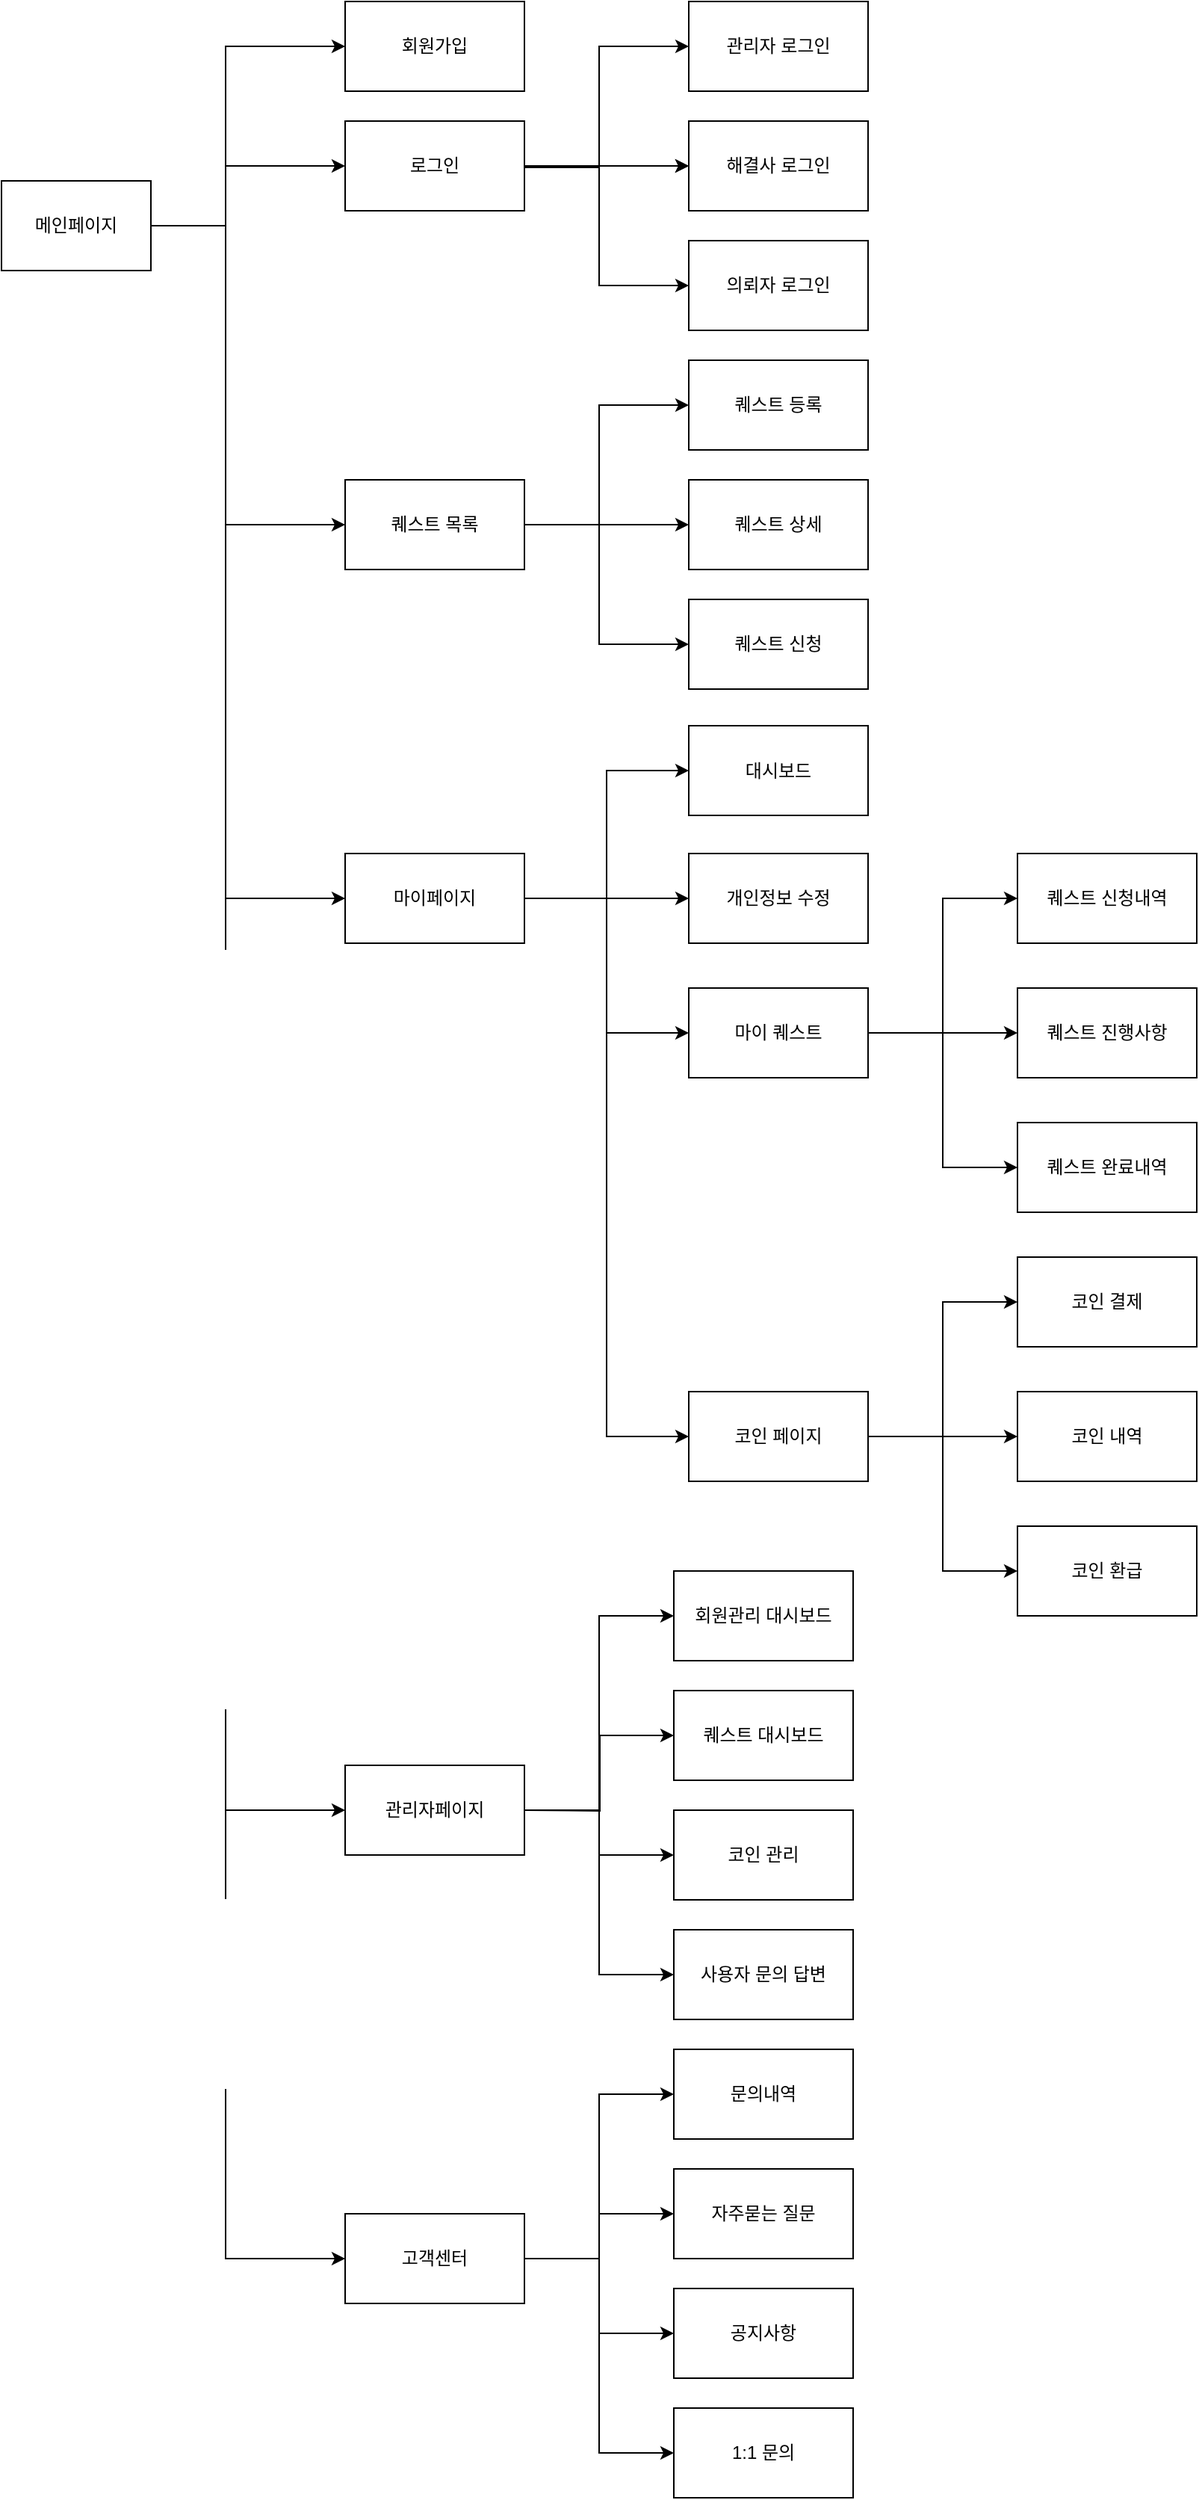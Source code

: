 <mxfile version="27.0.9">
  <diagram name="페이지-1" id="-ZLnYfSBQmYX6sYHhc2G">
    <mxGraphModel dx="1426" dy="849" grid="1" gridSize="10" guides="1" tooltips="1" connect="1" arrows="1" fold="1" page="1" pageScale="1" pageWidth="827" pageHeight="1169" math="0" shadow="0">
      <root>
        <mxCell id="0" />
        <mxCell id="1" parent="0" />
        <mxCell id="QhaAmGKr-HtIMkLcAXi7-7" value="" style="edgeStyle=orthogonalEdgeStyle;rounded=0;orthogonalLoop=1;jettySize=auto;html=1;" parent="1" source="QhaAmGKr-HtIMkLcAXi7-1" target="QhaAmGKr-HtIMkLcAXi7-2" edge="1">
          <mxGeometry relative="1" as="geometry">
            <Array as="points">
              <mxPoint x="190" y="250" />
              <mxPoint x="190" y="210" />
            </Array>
          </mxGeometry>
        </mxCell>
        <mxCell id="QhaAmGKr-HtIMkLcAXi7-8" style="edgeStyle=orthogonalEdgeStyle;rounded=0;orthogonalLoop=1;jettySize=auto;html=1;exitX=1;exitY=0.5;exitDx=0;exitDy=0;entryX=0;entryY=0.5;entryDx=0;entryDy=0;" parent="1" source="QhaAmGKr-HtIMkLcAXi7-1" target="QhaAmGKr-HtIMkLcAXi7-3" edge="1">
          <mxGeometry relative="1" as="geometry">
            <Array as="points">
              <mxPoint x="190" y="250" />
              <mxPoint x="190" y="130" />
            </Array>
          </mxGeometry>
        </mxCell>
        <mxCell id="QhaAmGKr-HtIMkLcAXi7-9" style="edgeStyle=orthogonalEdgeStyle;rounded=0;orthogonalLoop=1;jettySize=auto;html=1;exitX=1;exitY=0.633;exitDx=0;exitDy=0;entryX=0;entryY=0.5;entryDx=0;entryDy=0;exitPerimeter=0;" parent="1" source="QhaAmGKr-HtIMkLcAXi7-1" target="QhaAmGKr-HtIMkLcAXi7-4" edge="1">
          <mxGeometry relative="1" as="geometry">
            <mxPoint x="140" y="320" as="sourcePoint" />
            <Array as="points">
              <mxPoint x="140" y="250" />
              <mxPoint x="190" y="250" />
              <mxPoint x="190" y="450" />
            </Array>
          </mxGeometry>
        </mxCell>
        <mxCell id="QhaAmGKr-HtIMkLcAXi7-10" style="edgeStyle=orthogonalEdgeStyle;rounded=0;orthogonalLoop=1;jettySize=auto;html=1;entryX=0;entryY=0.5;entryDx=0;entryDy=0;exitX=1;exitY=0.5;exitDx=0;exitDy=0;" parent="1" source="QhaAmGKr-HtIMkLcAXi7-1" target="QhaAmGKr-HtIMkLcAXi7-6" edge="1">
          <mxGeometry relative="1" as="geometry">
            <mxPoint x="140" y="320" as="sourcePoint" />
            <Array as="points">
              <mxPoint x="190" y="250" />
              <mxPoint x="190" y="1610" />
            </Array>
          </mxGeometry>
        </mxCell>
        <mxCell id="QhaAmGKr-HtIMkLcAXi7-23" value="" style="edgeStyle=orthogonalEdgeStyle;rounded=0;orthogonalLoop=1;jettySize=auto;html=1;exitX=1;exitY=0.617;exitDx=0;exitDy=0;exitPerimeter=0;" parent="1" source="QhaAmGKr-HtIMkLcAXi7-1" target="QhaAmGKr-HtIMkLcAXi7-22" edge="1">
          <mxGeometry relative="1" as="geometry">
            <mxPoint x="140" y="320" as="sourcePoint" />
            <Array as="points">
              <mxPoint x="140" y="250" />
              <mxPoint x="190" y="250" />
              <mxPoint x="190" y="700" />
            </Array>
          </mxGeometry>
        </mxCell>
        <mxCell id="QhaAmGKr-HtIMkLcAXi7-1" value="메인페이지" style="rounded=0;whiteSpace=wrap;html=1;" parent="1" vertex="1">
          <mxGeometry x="40" y="220" width="100" height="60" as="geometry" />
        </mxCell>
        <mxCell id="QhaAmGKr-HtIMkLcAXi7-13" value="" style="edgeStyle=orthogonalEdgeStyle;rounded=0;orthogonalLoop=1;jettySize=auto;html=1;entryX=0;entryY=0.5;entryDx=0;entryDy=0;" parent="1" source="QhaAmGKr-HtIMkLcAXi7-2" target="QhaAmGKr-HtIMkLcAXi7-12" edge="1">
          <mxGeometry relative="1" as="geometry">
            <mxPoint x="560" y="297" as="targetPoint" />
            <Array as="points">
              <mxPoint x="440" y="210" />
              <mxPoint x="440" y="290" />
            </Array>
          </mxGeometry>
        </mxCell>
        <mxCell id="QhaAmGKr-HtIMkLcAXi7-15" value="" style="edgeStyle=orthogonalEdgeStyle;rounded=0;orthogonalLoop=1;jettySize=auto;html=1;" parent="1" source="QhaAmGKr-HtIMkLcAXi7-2" target="QhaAmGKr-HtIMkLcAXi7-14" edge="1">
          <mxGeometry relative="1" as="geometry" />
        </mxCell>
        <mxCell id="QhaAmGKr-HtIMkLcAXi7-16" value="" style="edgeStyle=orthogonalEdgeStyle;rounded=0;orthogonalLoop=1;jettySize=auto;html=1;" parent="1" source="QhaAmGKr-HtIMkLcAXi7-2" target="QhaAmGKr-HtIMkLcAXi7-14" edge="1">
          <mxGeometry relative="1" as="geometry" />
        </mxCell>
        <mxCell id="QhaAmGKr-HtIMkLcAXi7-18" value="" style="edgeStyle=orthogonalEdgeStyle;rounded=0;orthogonalLoop=1;jettySize=auto;html=1;entryX=0;entryY=0.5;entryDx=0;entryDy=0;" parent="1" target="QhaAmGKr-HtIMkLcAXi7-17" edge="1">
          <mxGeometry relative="1" as="geometry">
            <mxPoint x="380" y="210" as="sourcePoint" />
            <Array as="points">
              <mxPoint x="380" y="211" />
              <mxPoint x="440" y="211" />
              <mxPoint x="440" y="130" />
            </Array>
          </mxGeometry>
        </mxCell>
        <mxCell id="QhaAmGKr-HtIMkLcAXi7-2" value="로그인" style="rounded=0;whiteSpace=wrap;html=1;" parent="1" vertex="1">
          <mxGeometry x="270" y="180" width="120" height="60" as="geometry" />
        </mxCell>
        <mxCell id="QhaAmGKr-HtIMkLcAXi7-3" value="회원가입" style="rounded=0;whiteSpace=wrap;html=1;" parent="1" vertex="1">
          <mxGeometry x="270" y="100" width="120" height="60" as="geometry" />
        </mxCell>
        <mxCell id="QhaAmGKr-HtIMkLcAXi7-21" value="" style="edgeStyle=orthogonalEdgeStyle;rounded=0;orthogonalLoop=1;jettySize=auto;html=1;" parent="1" source="QhaAmGKr-HtIMkLcAXi7-4" target="QhaAmGKr-HtIMkLcAXi7-20" edge="1">
          <mxGeometry relative="1" as="geometry" />
        </mxCell>
        <mxCell id="QhaAmGKr-HtIMkLcAXi7-27" style="edgeStyle=orthogonalEdgeStyle;rounded=0;orthogonalLoop=1;jettySize=auto;html=1;exitX=1;exitY=0.5;exitDx=0;exitDy=0;entryX=0;entryY=0.5;entryDx=0;entryDy=0;" parent="1" source="QhaAmGKr-HtIMkLcAXi7-4" target="QhaAmGKr-HtIMkLcAXi7-26" edge="1">
          <mxGeometry relative="1" as="geometry">
            <Array as="points">
              <mxPoint x="440" y="450" />
              <mxPoint x="440" y="370" />
            </Array>
          </mxGeometry>
        </mxCell>
        <mxCell id="QhaAmGKr-HtIMkLcAXi7-4" value="퀘스트 목록" style="rounded=0;whiteSpace=wrap;html=1;" parent="1" vertex="1">
          <mxGeometry x="270" y="420" width="120" height="60" as="geometry" />
        </mxCell>
        <mxCell id="QhaAmGKr-HtIMkLcAXi7-6" value="고객센터" style="rounded=0;whiteSpace=wrap;html=1;" parent="1" vertex="1">
          <mxGeometry x="270" y="1580" width="120" height="60" as="geometry" />
        </mxCell>
        <mxCell id="QhaAmGKr-HtIMkLcAXi7-11" style="edgeStyle=orthogonalEdgeStyle;rounded=0;orthogonalLoop=1;jettySize=auto;html=1;exitX=0.5;exitY=1;exitDx=0;exitDy=0;" parent="1" edge="1">
          <mxGeometry relative="1" as="geometry">
            <mxPoint x="90" y="350" as="sourcePoint" />
            <mxPoint x="90" y="350" as="targetPoint" />
          </mxGeometry>
        </mxCell>
        <mxCell id="QhaAmGKr-HtIMkLcAXi7-12" value="의뢰자 로그인" style="rounded=0;whiteSpace=wrap;html=1;" parent="1" vertex="1">
          <mxGeometry x="500" y="260" width="120" height="60" as="geometry" />
        </mxCell>
        <mxCell id="QhaAmGKr-HtIMkLcAXi7-14" value="해결사 로그인" style="rounded=0;whiteSpace=wrap;html=1;" parent="1" vertex="1">
          <mxGeometry x="500" y="180" width="120" height="60" as="geometry" />
        </mxCell>
        <mxCell id="QhaAmGKr-HtIMkLcAXi7-17" value="관리자 로그인" style="rounded=0;whiteSpace=wrap;html=1;" parent="1" vertex="1">
          <mxGeometry x="500" y="100" width="120" height="60" as="geometry" />
        </mxCell>
        <mxCell id="QhaAmGKr-HtIMkLcAXi7-20" value="퀘스트 상세" style="rounded=0;whiteSpace=wrap;html=1;" parent="1" vertex="1">
          <mxGeometry x="500" y="420" width="120" height="60" as="geometry" />
        </mxCell>
        <mxCell id="QhaAmGKr-HtIMkLcAXi7-31" value="" style="edgeStyle=orthogonalEdgeStyle;rounded=0;orthogonalLoop=1;jettySize=auto;html=1;entryX=0;entryY=0.5;entryDx=0;entryDy=0;" parent="1" source="QhaAmGKr-HtIMkLcAXi7-22" target="QhaAmGKr-HtIMkLcAXi7-32" edge="1">
          <mxGeometry relative="1" as="geometry" />
        </mxCell>
        <mxCell id="QhaAmGKr-HtIMkLcAXi7-22" value="마이페이지" style="rounded=0;whiteSpace=wrap;html=1;" parent="1" vertex="1">
          <mxGeometry x="270" y="670" width="120" height="60" as="geometry" />
        </mxCell>
        <mxCell id="QhaAmGKr-HtIMkLcAXi7-26" value="퀘스트 등록" style="rounded=0;whiteSpace=wrap;html=1;" parent="1" vertex="1">
          <mxGeometry x="500" y="340" width="120" height="60" as="geometry" />
        </mxCell>
        <mxCell id="QhaAmGKr-HtIMkLcAXi7-28" value="퀘스트 신청" style="rounded=0;whiteSpace=wrap;html=1;" parent="1" vertex="1">
          <mxGeometry x="500" y="500" width="120" height="60" as="geometry" />
        </mxCell>
        <mxCell id="QhaAmGKr-HtIMkLcAXi7-29" style="edgeStyle=orthogonalEdgeStyle;rounded=0;orthogonalLoop=1;jettySize=auto;html=1;exitX=1;exitY=0.75;exitDx=0;exitDy=0;entryX=0;entryY=0.5;entryDx=0;entryDy=0;" parent="1" source="QhaAmGKr-HtIMkLcAXi7-4" target="QhaAmGKr-HtIMkLcAXi7-28" edge="1">
          <mxGeometry relative="1" as="geometry">
            <mxPoint x="460" y="530" as="sourcePoint" />
            <mxPoint x="570" y="450" as="targetPoint" />
            <Array as="points">
              <mxPoint x="390" y="450" />
              <mxPoint x="440" y="450" />
              <mxPoint x="440" y="530" />
            </Array>
          </mxGeometry>
        </mxCell>
        <mxCell id="QhaAmGKr-HtIMkLcAXi7-30" value="대시보드" style="rounded=0;whiteSpace=wrap;html=1;" parent="1" vertex="1">
          <mxGeometry x="500" y="584.5" width="120" height="60" as="geometry" />
        </mxCell>
        <mxCell id="QhaAmGKr-HtIMkLcAXi7-32" value="개인정보 수정" style="rounded=0;whiteSpace=wrap;html=1;" parent="1" vertex="1">
          <mxGeometry x="500" y="670" width="120" height="60" as="geometry" />
        </mxCell>
        <mxCell id="QhaAmGKr-HtIMkLcAXi7-35" style="edgeStyle=orthogonalEdgeStyle;rounded=0;orthogonalLoop=1;jettySize=auto;html=1;exitX=1;exitY=0.5;exitDx=0;exitDy=0;entryX=0;entryY=0.5;entryDx=0;entryDy=0;" parent="1" source="QhaAmGKr-HtIMkLcAXi7-33" target="QhaAmGKr-HtIMkLcAXi7-34" edge="1">
          <mxGeometry relative="1" as="geometry" />
        </mxCell>
        <mxCell id="QhaAmGKr-HtIMkLcAXi7-38" style="edgeStyle=orthogonalEdgeStyle;rounded=0;orthogonalLoop=1;jettySize=auto;html=1;exitX=1;exitY=0.5;exitDx=0;exitDy=0;entryX=0;entryY=0.5;entryDx=0;entryDy=0;" parent="1" source="QhaAmGKr-HtIMkLcAXi7-33" target="QhaAmGKr-HtIMkLcAXi7-36" edge="1">
          <mxGeometry relative="1" as="geometry" />
        </mxCell>
        <mxCell id="QhaAmGKr-HtIMkLcAXi7-40" style="edgeStyle=orthogonalEdgeStyle;rounded=0;orthogonalLoop=1;jettySize=auto;html=1;exitX=1;exitY=0.5;exitDx=0;exitDy=0;entryX=0;entryY=0.5;entryDx=0;entryDy=0;" parent="1" source="QhaAmGKr-HtIMkLcAXi7-33" target="QhaAmGKr-HtIMkLcAXi7-37" edge="1">
          <mxGeometry relative="1" as="geometry" />
        </mxCell>
        <mxCell id="QhaAmGKr-HtIMkLcAXi7-33" value="마이 퀘스트" style="rounded=0;whiteSpace=wrap;html=1;" parent="1" vertex="1">
          <mxGeometry x="500" y="760" width="120" height="60" as="geometry" />
        </mxCell>
        <mxCell id="QhaAmGKr-HtIMkLcAXi7-34" value="퀘스트 신청내역" style="rounded=0;whiteSpace=wrap;html=1;" parent="1" vertex="1">
          <mxGeometry x="720" y="670" width="120" height="60" as="geometry" />
        </mxCell>
        <mxCell id="QhaAmGKr-HtIMkLcAXi7-36" value="퀘스트 진행사항" style="rounded=0;whiteSpace=wrap;html=1;" parent="1" vertex="1">
          <mxGeometry x="720" y="760" width="120" height="60" as="geometry" />
        </mxCell>
        <mxCell id="QhaAmGKr-HtIMkLcAXi7-37" value="퀘스트 완료내역" style="rounded=0;whiteSpace=wrap;html=1;" parent="1" vertex="1">
          <mxGeometry x="720" y="850" width="120" height="60" as="geometry" />
        </mxCell>
        <mxCell id="QhaAmGKr-HtIMkLcAXi7-50" style="edgeStyle=orthogonalEdgeStyle;rounded=0;orthogonalLoop=1;jettySize=auto;html=1;exitX=1;exitY=0.5;exitDx=0;exitDy=0;entryX=0;entryY=0.5;entryDx=0;entryDy=0;" parent="1" source="QhaAmGKr-HtIMkLcAXi7-42" target="QhaAmGKr-HtIMkLcAXi7-47" edge="1">
          <mxGeometry relative="1" as="geometry" />
        </mxCell>
        <mxCell id="QhaAmGKr-HtIMkLcAXi7-51" style="edgeStyle=orthogonalEdgeStyle;rounded=0;orthogonalLoop=1;jettySize=auto;html=1;exitX=1;exitY=0.5;exitDx=0;exitDy=0;entryX=0;entryY=0.5;entryDx=0;entryDy=0;" parent="1" source="QhaAmGKr-HtIMkLcAXi7-42" target="QhaAmGKr-HtIMkLcAXi7-48" edge="1">
          <mxGeometry relative="1" as="geometry" />
        </mxCell>
        <mxCell id="QhaAmGKr-HtIMkLcAXi7-52" style="edgeStyle=orthogonalEdgeStyle;rounded=0;orthogonalLoop=1;jettySize=auto;html=1;exitX=1;exitY=0.5;exitDx=0;exitDy=0;entryX=0;entryY=0.5;entryDx=0;entryDy=0;" parent="1" source="QhaAmGKr-HtIMkLcAXi7-42" target="QhaAmGKr-HtIMkLcAXi7-49" edge="1">
          <mxGeometry relative="1" as="geometry" />
        </mxCell>
        <mxCell id="QhaAmGKr-HtIMkLcAXi7-42" value="코인 페이지" style="rounded=0;whiteSpace=wrap;html=1;" parent="1" vertex="1">
          <mxGeometry x="500" y="1030" width="120" height="60" as="geometry" />
        </mxCell>
        <mxCell id="QhaAmGKr-HtIMkLcAXi7-44" value="" style="edgeStyle=orthogonalEdgeStyle;rounded=0;orthogonalLoop=1;jettySize=auto;html=1;entryX=0;entryY=0.5;entryDx=0;entryDy=0;exitX=1;exitY=0.5;exitDx=0;exitDy=0;" parent="1" source="QhaAmGKr-HtIMkLcAXi7-22" target="QhaAmGKr-HtIMkLcAXi7-30" edge="1">
          <mxGeometry relative="1" as="geometry">
            <mxPoint x="430" y="730" as="sourcePoint" />
            <mxPoint x="540" y="730" as="targetPoint" />
          </mxGeometry>
        </mxCell>
        <mxCell id="QhaAmGKr-HtIMkLcAXi7-45" value="" style="edgeStyle=orthogonalEdgeStyle;rounded=0;orthogonalLoop=1;jettySize=auto;html=1;entryX=0;entryY=0.5;entryDx=0;entryDy=0;exitX=1;exitY=0.5;exitDx=0;exitDy=0;" parent="1" source="QhaAmGKr-HtIMkLcAXi7-22" target="QhaAmGKr-HtIMkLcAXi7-33" edge="1">
          <mxGeometry relative="1" as="geometry">
            <mxPoint x="460" y="835" as="sourcePoint" />
            <mxPoint x="570" y="750" as="targetPoint" />
          </mxGeometry>
        </mxCell>
        <mxCell id="QhaAmGKr-HtIMkLcAXi7-46" value="" style="edgeStyle=orthogonalEdgeStyle;rounded=0;orthogonalLoop=1;jettySize=auto;html=1;entryX=0;entryY=0.5;entryDx=0;entryDy=0;exitX=1;exitY=0.5;exitDx=0;exitDy=0;" parent="1" source="QhaAmGKr-HtIMkLcAXi7-22" target="QhaAmGKr-HtIMkLcAXi7-42" edge="1">
          <mxGeometry relative="1" as="geometry">
            <mxPoint x="460" y="850" as="sourcePoint" />
            <mxPoint x="570" y="940" as="targetPoint" />
          </mxGeometry>
        </mxCell>
        <mxCell id="QhaAmGKr-HtIMkLcAXi7-47" value="코인 결제" style="rounded=0;whiteSpace=wrap;html=1;" parent="1" vertex="1">
          <mxGeometry x="720" y="940" width="120" height="60" as="geometry" />
        </mxCell>
        <mxCell id="QhaAmGKr-HtIMkLcAXi7-48" value="코인 내역" style="rounded=0;whiteSpace=wrap;html=1;" parent="1" vertex="1">
          <mxGeometry x="720" y="1030" width="120" height="60" as="geometry" />
        </mxCell>
        <mxCell id="QhaAmGKr-HtIMkLcAXi7-49" value="코인 환급" style="rounded=0;whiteSpace=wrap;html=1;" parent="1" vertex="1">
          <mxGeometry x="720" y="1120" width="120" height="60" as="geometry" />
        </mxCell>
        <mxCell id="QhaAmGKr-HtIMkLcAXi7-53" value="문의내역" style="rounded=0;whiteSpace=wrap;html=1;" parent="1" vertex="1">
          <mxGeometry x="490" y="1470" width="120" height="60" as="geometry" />
        </mxCell>
        <mxCell id="QhaAmGKr-HtIMkLcAXi7-54" value="자주묻는 질문" style="rounded=0;whiteSpace=wrap;html=1;" parent="1" vertex="1">
          <mxGeometry x="490" y="1550" width="120" height="60" as="geometry" />
        </mxCell>
        <mxCell id="QhaAmGKr-HtIMkLcAXi7-55" value="공지사항" style="rounded=0;whiteSpace=wrap;html=1;" parent="1" vertex="1">
          <mxGeometry x="490" y="1630" width="120" height="60" as="geometry" />
        </mxCell>
        <mxCell id="QhaAmGKr-HtIMkLcAXi7-56" value="1:1 문의" style="rounded=0;whiteSpace=wrap;html=1;" parent="1" vertex="1">
          <mxGeometry x="490" y="1710" width="120" height="60" as="geometry" />
        </mxCell>
        <mxCell id="QhaAmGKr-HtIMkLcAXi7-57" value="관리자페이지" style="rounded=0;whiteSpace=wrap;html=1;" parent="1" vertex="1">
          <mxGeometry x="270" y="1280" width="120" height="60" as="geometry" />
        </mxCell>
        <mxCell id="QhaAmGKr-HtIMkLcAXi7-58" style="edgeStyle=orthogonalEdgeStyle;rounded=0;orthogonalLoop=1;jettySize=auto;html=1;entryX=0;entryY=0.5;entryDx=0;entryDy=0;exitX=1;exitY=0.5;exitDx=0;exitDy=0;" parent="1" source="QhaAmGKr-HtIMkLcAXi7-1" target="QhaAmGKr-HtIMkLcAXi7-57" edge="1">
          <mxGeometry relative="1" as="geometry">
            <mxPoint x="240" y="1520" as="sourcePoint" />
            <mxPoint x="370" y="2790" as="targetPoint" />
            <Array as="points">
              <mxPoint x="190" y="250" />
              <mxPoint x="190" y="1310" />
            </Array>
          </mxGeometry>
        </mxCell>
        <mxCell id="QhaAmGKr-HtIMkLcAXi7-59" value="회원관리 대시보드" style="rounded=0;whiteSpace=wrap;html=1;" parent="1" vertex="1">
          <mxGeometry x="490" y="1150" width="120" height="60" as="geometry" />
        </mxCell>
        <mxCell id="QhaAmGKr-HtIMkLcAXi7-60" value="퀘스트 대시보드" style="rounded=0;whiteSpace=wrap;html=1;" parent="1" vertex="1">
          <mxGeometry x="490" y="1230" width="120" height="60" as="geometry" />
        </mxCell>
        <mxCell id="QhaAmGKr-HtIMkLcAXi7-61" value="사용자 문의 답변" style="rounded=0;whiteSpace=wrap;html=1;" parent="1" vertex="1">
          <mxGeometry x="490" y="1390" width="120" height="60" as="geometry" />
        </mxCell>
        <mxCell id="QhaAmGKr-HtIMkLcAXi7-62" value="코인 관리" style="rounded=0;whiteSpace=wrap;html=1;" parent="1" vertex="1">
          <mxGeometry x="490" y="1310" width="120" height="60" as="geometry" />
        </mxCell>
        <mxCell id="QhaAmGKr-HtIMkLcAXi7-63" style="edgeStyle=orthogonalEdgeStyle;rounded=0;orthogonalLoop=1;jettySize=auto;html=1;entryX=0;entryY=0.5;entryDx=0;entryDy=0;" parent="1" source="QhaAmGKr-HtIMkLcAXi7-57" target="QhaAmGKr-HtIMkLcAXi7-59" edge="1">
          <mxGeometry relative="1" as="geometry">
            <mxPoint x="680" y="1170" as="sourcePoint" />
            <mxPoint x="780" y="1080" as="targetPoint" />
          </mxGeometry>
        </mxCell>
        <mxCell id="QhaAmGKr-HtIMkLcAXi7-64" style="edgeStyle=orthogonalEdgeStyle;rounded=0;orthogonalLoop=1;jettySize=auto;html=1;entryX=0;entryY=0.5;entryDx=0;entryDy=0;" parent="1" target="QhaAmGKr-HtIMkLcAXi7-60" edge="1">
          <mxGeometry relative="1" as="geometry">
            <mxPoint x="390" y="1310" as="sourcePoint" />
            <mxPoint x="540" y="1310" as="targetPoint" />
          </mxGeometry>
        </mxCell>
        <mxCell id="QhaAmGKr-HtIMkLcAXi7-65" style="edgeStyle=orthogonalEdgeStyle;rounded=0;orthogonalLoop=1;jettySize=auto;html=1;entryX=0;entryY=0.5;entryDx=0;entryDy=0;exitX=1;exitY=0.5;exitDx=0;exitDy=0;" parent="1" source="QhaAmGKr-HtIMkLcAXi7-57" target="QhaAmGKr-HtIMkLcAXi7-62" edge="1">
          <mxGeometry relative="1" as="geometry">
            <mxPoint x="430" y="1390" as="sourcePoint" />
            <mxPoint x="530" y="1340" as="targetPoint" />
          </mxGeometry>
        </mxCell>
        <mxCell id="QhaAmGKr-HtIMkLcAXi7-66" style="edgeStyle=orthogonalEdgeStyle;rounded=0;orthogonalLoop=1;jettySize=auto;html=1;entryX=0;entryY=0.5;entryDx=0;entryDy=0;exitX=1;exitY=0.5;exitDx=0;exitDy=0;" parent="1" source="QhaAmGKr-HtIMkLcAXi7-57" target="QhaAmGKr-HtIMkLcAXi7-61" edge="1">
          <mxGeometry relative="1" as="geometry">
            <mxPoint x="450" y="1360" as="sourcePoint" />
            <mxPoint x="550" y="1390" as="targetPoint" />
          </mxGeometry>
        </mxCell>
        <mxCell id="QhaAmGKr-HtIMkLcAXi7-67" style="edgeStyle=orthogonalEdgeStyle;rounded=0;orthogonalLoop=1;jettySize=auto;html=1;entryX=0;entryY=0.5;entryDx=0;entryDy=0;exitX=1;exitY=0.5;exitDx=0;exitDy=0;" parent="1" source="QhaAmGKr-HtIMkLcAXi7-6" target="QhaAmGKr-HtIMkLcAXi7-53" edge="1">
          <mxGeometry relative="1" as="geometry">
            <mxPoint x="450" y="1460" as="sourcePoint" />
            <mxPoint x="550" y="1490" as="targetPoint" />
          </mxGeometry>
        </mxCell>
        <mxCell id="QhaAmGKr-HtIMkLcAXi7-68" style="edgeStyle=orthogonalEdgeStyle;rounded=0;orthogonalLoop=1;jettySize=auto;html=1;entryX=0;entryY=0.5;entryDx=0;entryDy=0;exitX=1;exitY=0.5;exitDx=0;exitDy=0;" parent="1" source="QhaAmGKr-HtIMkLcAXi7-6" target="QhaAmGKr-HtIMkLcAXi7-54" edge="1">
          <mxGeometry relative="1" as="geometry">
            <mxPoint x="460" y="1690" as="sourcePoint" />
            <mxPoint x="560" y="1580" as="targetPoint" />
          </mxGeometry>
        </mxCell>
        <mxCell id="QhaAmGKr-HtIMkLcAXi7-69" style="edgeStyle=orthogonalEdgeStyle;rounded=0;orthogonalLoop=1;jettySize=auto;html=1;entryX=0;entryY=0.5;entryDx=0;entryDy=0;exitX=1;exitY=0.5;exitDx=0;exitDy=0;" parent="1" source="QhaAmGKr-HtIMkLcAXi7-6" target="QhaAmGKr-HtIMkLcAXi7-55" edge="1">
          <mxGeometry relative="1" as="geometry">
            <mxPoint x="450" y="1630" as="sourcePoint" />
            <mxPoint x="550" y="1600" as="targetPoint" />
          </mxGeometry>
        </mxCell>
        <mxCell id="QhaAmGKr-HtIMkLcAXi7-70" style="edgeStyle=orthogonalEdgeStyle;rounded=0;orthogonalLoop=1;jettySize=auto;html=1;entryX=0;entryY=0.5;entryDx=0;entryDy=0;exitX=1;exitY=0.5;exitDx=0;exitDy=0;" parent="1" source="QhaAmGKr-HtIMkLcAXi7-6" target="QhaAmGKr-HtIMkLcAXi7-56" edge="1">
          <mxGeometry relative="1" as="geometry">
            <mxPoint x="660" y="1640" as="sourcePoint" />
            <mxPoint x="760" y="1690" as="targetPoint" />
          </mxGeometry>
        </mxCell>
      </root>
    </mxGraphModel>
  </diagram>
</mxfile>
